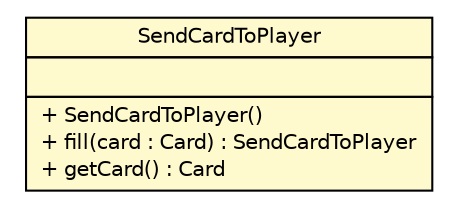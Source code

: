 #!/usr/local/bin/dot
#
# Class diagram 
# Generated by UMLGraph version R5_6 (http://www.umlgraph.org/)
#

digraph G {
	edge [fontname="Helvetica",fontsize=10,labelfontname="Helvetica",labelfontsize=10];
	node [fontname="Helvetica",fontsize=10,shape=plaintext];
	nodesep=0.25;
	ranksep=0.5;
	// Common.SendCardToPlayer
	c2486 [label=<<table title="Common.SendCardToPlayer" border="0" cellborder="1" cellspacing="0" cellpadding="2" port="p" bgcolor="lemonChiffon" href="./SendCardToPlayer.html">
		<tr><td><table border="0" cellspacing="0" cellpadding="1">
<tr><td align="center" balign="center"> SendCardToPlayer </td></tr>
		</table></td></tr>
		<tr><td><table border="0" cellspacing="0" cellpadding="1">
<tr><td align="left" balign="left">  </td></tr>
		</table></td></tr>
		<tr><td><table border="0" cellspacing="0" cellpadding="1">
<tr><td align="left" balign="left"> + SendCardToPlayer() </td></tr>
<tr><td align="left" balign="left"> + fill(card : Card) : SendCardToPlayer </td></tr>
<tr><td align="left" balign="left"> + getCard() : Card </td></tr>
		</table></td></tr>
		</table>>, URL="./SendCardToPlayer.html", fontname="Helvetica", fontcolor="black", fontsize=10.0];
}

